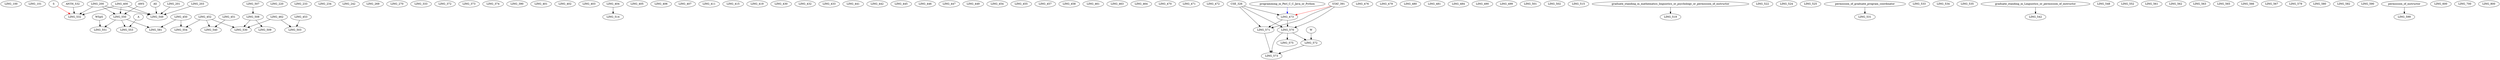 digraph G {
    LING_100;
    LING_101;
    LING_200;
    LING_201;
    LING_203;
    LING_220;
    LING_233;
    LING_234;
    LING_242;
    LING_269;
    LING_270;
    LING_333;
    LING_372;
    LING_373;
    LING_374;
    LING_390;
    LING_400;
    LING_401;
    LING_402;
    LING_403;
    LING_404;
    LING_405;
    LING_406;
    LING_407;
    LING_411;
    LING_415;
    LING_419;
    LING_430;
    LING_432;
    LING_433;
    LING_441;
    LING_442;
    LING_445;
    LING_446;
    LING_447;
    LING_449;
    LING_450;
    LING_451;
    LING_452;
    LING_453;
    LING_454;
    LING_455;
    LING_457;
    LING_458;
    LING_461;
    LING_462;
    LING_463;
    LING_464;
    LING_470;
    LING_471;
    LING_472;
    edge [color=black];
    CSE_326 -> LING_473;
    edge [color=red];
    STAT_391 -> LING_473;
    edge [color=blue];
    programming_in_Perl_C_C_Java_or_Python -> LING_473;
    LING_476;
    LING_479;
    LING_480;
    LING_481;
    LING_484;
    LING_490;
    LING_499;
    LING_501;
    LING_502;
    edge [color=black];
    LING_453 -> LING_503;
    LING_462 -> LING_503;
    LING_507;
    edge [color=black];
    LING_507 -> LING_508;
    edge [color=black];
    LING_508 -> LING_509;
    edge [color=black];
    LING_404 -> LING_514;
    LING_515;
    edge [color=black];
    graduate_standing_in_mathematics_linguistics_or_psychology_or_permission_of_instructor -> LING_519;
    LING_522;
    LING_524;
    LING_525;
    edge [color=black];
    LING_452 -> LING_530;
    LING_462 -> LING_530;
    LING_508 -> LING_530;
    edge [color=black];
    permission_of_graduate_program_coordinator -> LING_531;
    edge [color=black];
    LING_200 -> LING_532;
    LING_400 -> LING_532;
    ANTH_532 -> LING_532;
    edge [color=red];
    S -> LING_532;
    LING_533;
    LING_534;
    LING_535;
    edge [color=black];
    LING_451 -> LING_540;
    LING_452 -> LING_540;
    edge [color=black];
    graduate_standing_in_Linguistics_or_permission_of_instructor -> LING_542;
    LING_548;
    edge [color=black];
    LING_200 -> LING_549;
    LING_201 -> LING_549;
    LING_203 -> LING_549;
    LING_400 -> LING_549;
    AS -> LING_549;
    edge [color=black];
    LING_200 -> LING_550;
    LING_400 -> LING_550;
    AWS -> LING_550;
    edge [color=black];
    LING_550 -> LING_551;
    WSpS -> LING_551;
    LING_552;
    edge [color=black];
    LING_550 -> LING_553;
    A -> LING_553;
    edge [color=black];
    LING_450 -> LING_554;
    LING_452 -> LING_554;
    LING_561;
    LING_562;
    LING_563;
    LING_565;
    LING_566;
    LING_567;
    edge [color=black];
    CSE_326 -> LING_570;
    STAT_391 -> LING_570;
    LING_473 -> LING_570;
    edge [color=black];
    CSE_326 -> LING_571;
    STAT_391 -> LING_571;
    LING_473 -> LING_571;
    edge [color=black];
    LING_570 -> LING_572;
    W -> LING_572;
    edge [color=black];
    LING_570 -> LING_573;
    LING_571 -> LING_573;
    LING_572 -> LING_573;
    edge [color=black];
    LING_570 -> LING_575;
    LING_579;
    LING_580;
    edge [color=black];
    LING_450 -> LING_581;
    LING_550 -> LING_581;
    LING_582;
    LING_590;
    edge [color=black];
    permission_of_instructor -> LING_599;
    LING_600;
    LING_700;
    LING_800;
}
